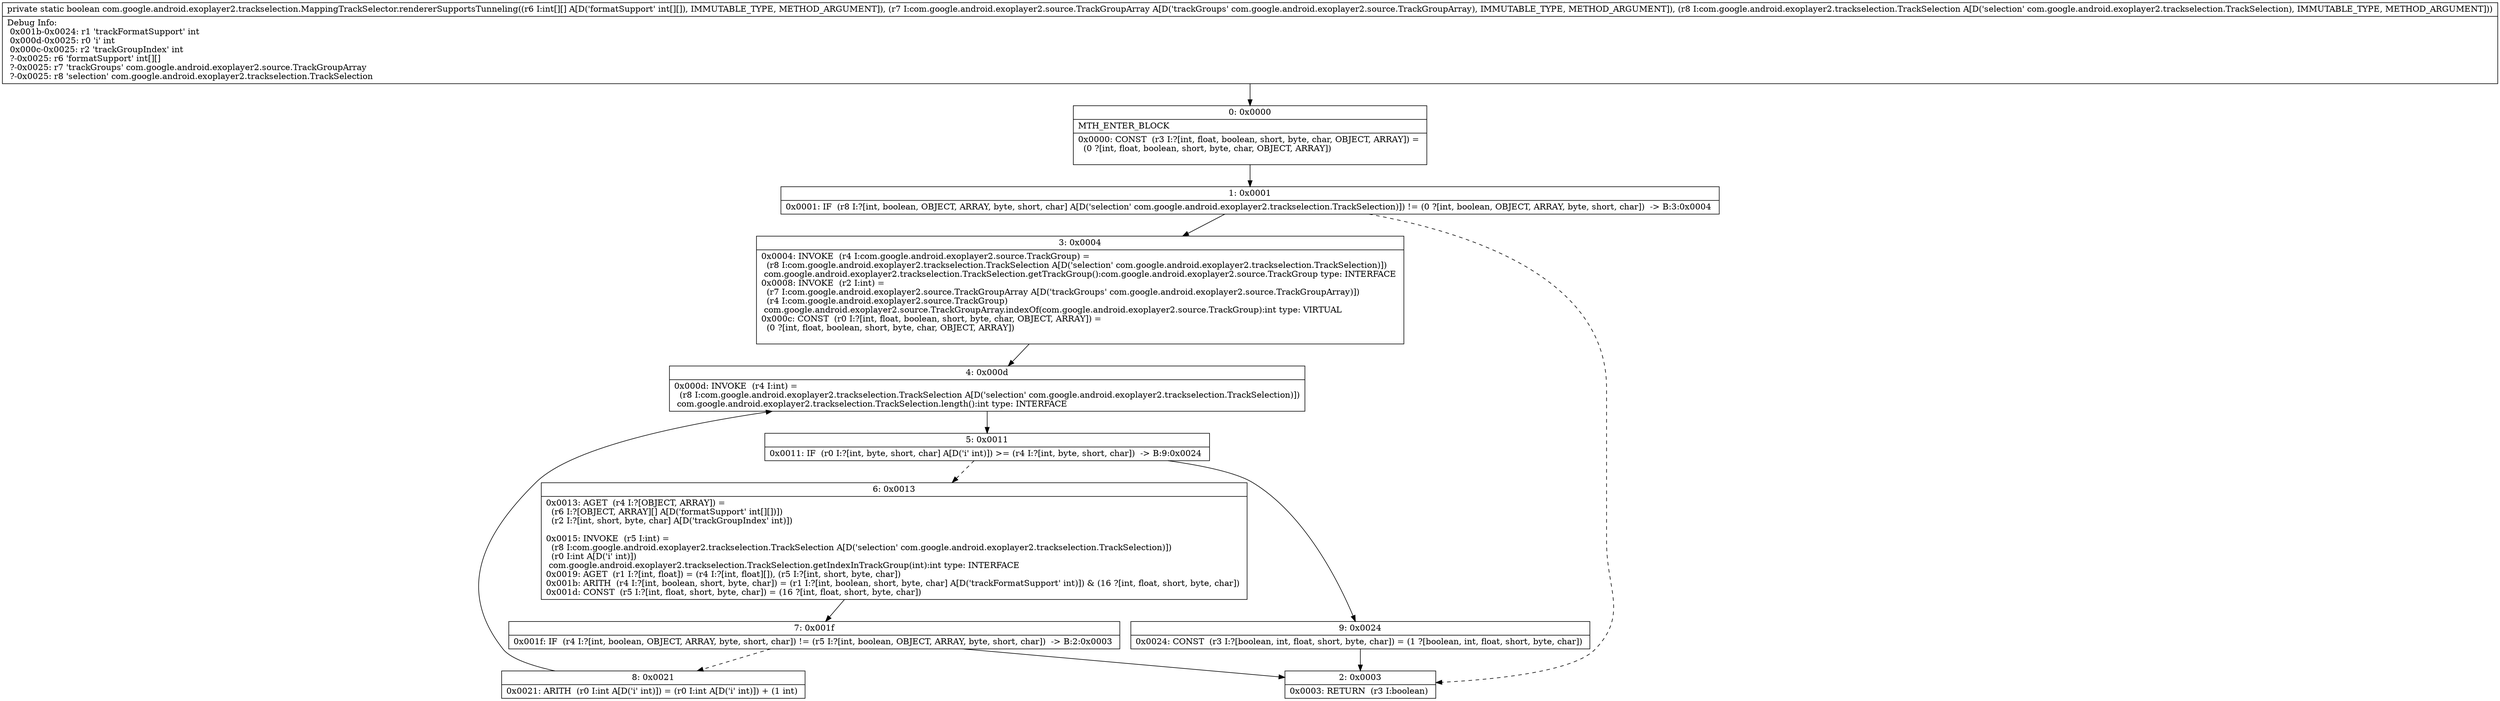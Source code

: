 digraph "CFG forcom.google.android.exoplayer2.trackselection.MappingTrackSelector.rendererSupportsTunneling([[ILcom\/google\/android\/exoplayer2\/source\/TrackGroupArray;Lcom\/google\/android\/exoplayer2\/trackselection\/TrackSelection;)Z" {
Node_0 [shape=record,label="{0\:\ 0x0000|MTH_ENTER_BLOCK\l|0x0000: CONST  (r3 I:?[int, float, boolean, short, byte, char, OBJECT, ARRAY]) = \l  (0 ?[int, float, boolean, short, byte, char, OBJECT, ARRAY])\l \l}"];
Node_1 [shape=record,label="{1\:\ 0x0001|0x0001: IF  (r8 I:?[int, boolean, OBJECT, ARRAY, byte, short, char] A[D('selection' com.google.android.exoplayer2.trackselection.TrackSelection)]) != (0 ?[int, boolean, OBJECT, ARRAY, byte, short, char])  \-\> B:3:0x0004 \l}"];
Node_2 [shape=record,label="{2\:\ 0x0003|0x0003: RETURN  (r3 I:boolean) \l}"];
Node_3 [shape=record,label="{3\:\ 0x0004|0x0004: INVOKE  (r4 I:com.google.android.exoplayer2.source.TrackGroup) = \l  (r8 I:com.google.android.exoplayer2.trackselection.TrackSelection A[D('selection' com.google.android.exoplayer2.trackselection.TrackSelection)])\l com.google.android.exoplayer2.trackselection.TrackSelection.getTrackGroup():com.google.android.exoplayer2.source.TrackGroup type: INTERFACE \l0x0008: INVOKE  (r2 I:int) = \l  (r7 I:com.google.android.exoplayer2.source.TrackGroupArray A[D('trackGroups' com.google.android.exoplayer2.source.TrackGroupArray)])\l  (r4 I:com.google.android.exoplayer2.source.TrackGroup)\l com.google.android.exoplayer2.source.TrackGroupArray.indexOf(com.google.android.exoplayer2.source.TrackGroup):int type: VIRTUAL \l0x000c: CONST  (r0 I:?[int, float, boolean, short, byte, char, OBJECT, ARRAY]) = \l  (0 ?[int, float, boolean, short, byte, char, OBJECT, ARRAY])\l \l}"];
Node_4 [shape=record,label="{4\:\ 0x000d|0x000d: INVOKE  (r4 I:int) = \l  (r8 I:com.google.android.exoplayer2.trackselection.TrackSelection A[D('selection' com.google.android.exoplayer2.trackselection.TrackSelection)])\l com.google.android.exoplayer2.trackselection.TrackSelection.length():int type: INTERFACE \l}"];
Node_5 [shape=record,label="{5\:\ 0x0011|0x0011: IF  (r0 I:?[int, byte, short, char] A[D('i' int)]) \>= (r4 I:?[int, byte, short, char])  \-\> B:9:0x0024 \l}"];
Node_6 [shape=record,label="{6\:\ 0x0013|0x0013: AGET  (r4 I:?[OBJECT, ARRAY]) = \l  (r6 I:?[OBJECT, ARRAY][] A[D('formatSupport' int[][])])\l  (r2 I:?[int, short, byte, char] A[D('trackGroupIndex' int)])\l \l0x0015: INVOKE  (r5 I:int) = \l  (r8 I:com.google.android.exoplayer2.trackselection.TrackSelection A[D('selection' com.google.android.exoplayer2.trackselection.TrackSelection)])\l  (r0 I:int A[D('i' int)])\l com.google.android.exoplayer2.trackselection.TrackSelection.getIndexInTrackGroup(int):int type: INTERFACE \l0x0019: AGET  (r1 I:?[int, float]) = (r4 I:?[int, float][]), (r5 I:?[int, short, byte, char]) \l0x001b: ARITH  (r4 I:?[int, boolean, short, byte, char]) = (r1 I:?[int, boolean, short, byte, char] A[D('trackFormatSupport' int)]) & (16 ?[int, float, short, byte, char]) \l0x001d: CONST  (r5 I:?[int, float, short, byte, char]) = (16 ?[int, float, short, byte, char]) \l}"];
Node_7 [shape=record,label="{7\:\ 0x001f|0x001f: IF  (r4 I:?[int, boolean, OBJECT, ARRAY, byte, short, char]) != (r5 I:?[int, boolean, OBJECT, ARRAY, byte, short, char])  \-\> B:2:0x0003 \l}"];
Node_8 [shape=record,label="{8\:\ 0x0021|0x0021: ARITH  (r0 I:int A[D('i' int)]) = (r0 I:int A[D('i' int)]) + (1 int) \l}"];
Node_9 [shape=record,label="{9\:\ 0x0024|0x0024: CONST  (r3 I:?[boolean, int, float, short, byte, char]) = (1 ?[boolean, int, float, short, byte, char]) \l}"];
MethodNode[shape=record,label="{private static boolean com.google.android.exoplayer2.trackselection.MappingTrackSelector.rendererSupportsTunneling((r6 I:int[][] A[D('formatSupport' int[][]), IMMUTABLE_TYPE, METHOD_ARGUMENT]), (r7 I:com.google.android.exoplayer2.source.TrackGroupArray A[D('trackGroups' com.google.android.exoplayer2.source.TrackGroupArray), IMMUTABLE_TYPE, METHOD_ARGUMENT]), (r8 I:com.google.android.exoplayer2.trackselection.TrackSelection A[D('selection' com.google.android.exoplayer2.trackselection.TrackSelection), IMMUTABLE_TYPE, METHOD_ARGUMENT]))  | Debug Info:\l  0x001b\-0x0024: r1 'trackFormatSupport' int\l  0x000d\-0x0025: r0 'i' int\l  0x000c\-0x0025: r2 'trackGroupIndex' int\l  ?\-0x0025: r6 'formatSupport' int[][]\l  ?\-0x0025: r7 'trackGroups' com.google.android.exoplayer2.source.TrackGroupArray\l  ?\-0x0025: r8 'selection' com.google.android.exoplayer2.trackselection.TrackSelection\l}"];
MethodNode -> Node_0;
Node_0 -> Node_1;
Node_1 -> Node_2[style=dashed];
Node_1 -> Node_3;
Node_3 -> Node_4;
Node_4 -> Node_5;
Node_5 -> Node_6[style=dashed];
Node_5 -> Node_9;
Node_6 -> Node_7;
Node_7 -> Node_2;
Node_7 -> Node_8[style=dashed];
Node_8 -> Node_4;
Node_9 -> Node_2;
}

